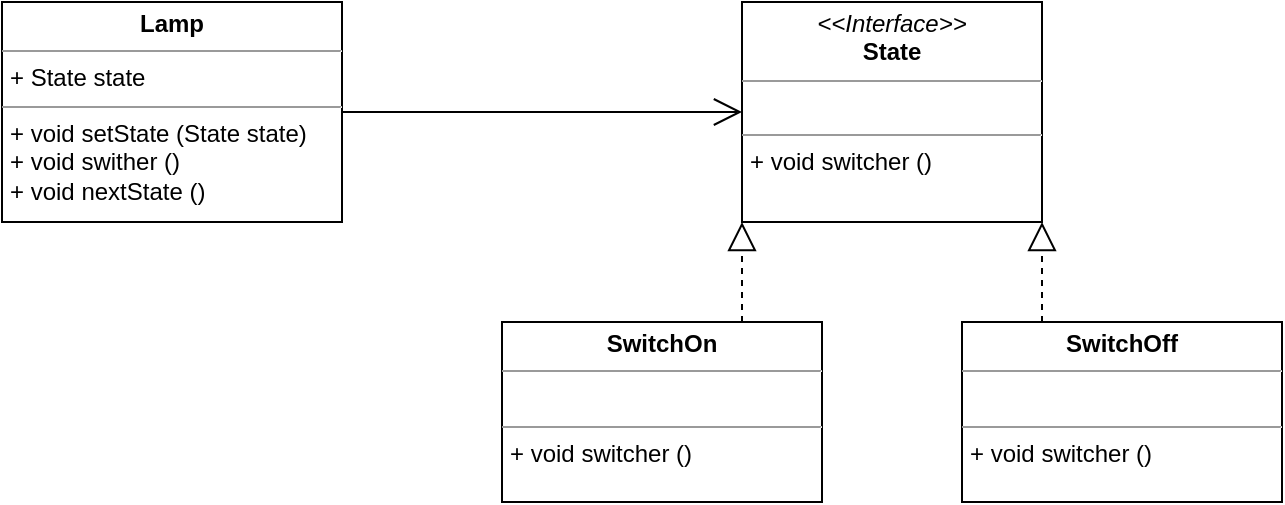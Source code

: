 <mxfile version="19.0.3" type="device"><diagram id="oSan80AUXYbxttJEfY_K" name="Страница 1"><mxGraphModel dx="1422" dy="865" grid="1" gridSize="10" guides="1" tooltips="1" connect="1" arrows="1" fold="1" page="1" pageScale="1" pageWidth="827" pageHeight="1169" math="0" shadow="0"><root><mxCell id="0"/><mxCell id="1" parent="0"/><mxCell id="WgUgO3_F0YrtiOk0r_vL-1" value="&lt;p style=&quot;margin:0px;margin-top:4px;text-align:center;&quot;&gt;&lt;b&gt;Lamp&lt;/b&gt;&lt;/p&gt;&lt;hr size=&quot;1&quot;&gt;&lt;p style=&quot;margin:0px;margin-left:4px;&quot;&gt;+ State state&lt;/p&gt;&lt;hr size=&quot;1&quot;&gt;&lt;p style=&quot;margin:0px;margin-left:4px;&quot;&gt;+ void setState (State state)&lt;/p&gt;&lt;p style=&quot;margin:0px;margin-left:4px;&quot;&gt;+ void swither ()&lt;/p&gt;&lt;p style=&quot;margin:0px;margin-left:4px;&quot;&gt;+ void nextState ()&lt;/p&gt;" style="verticalAlign=top;align=left;overflow=fill;fontSize=12;fontFamily=Helvetica;html=1;" vertex="1" parent="1"><mxGeometry x="120" y="40" width="170" height="110" as="geometry"/></mxCell><mxCell id="WgUgO3_F0YrtiOk0r_vL-2" value="&lt;p style=&quot;margin:0px;margin-top:4px;text-align:center;&quot;&gt;&lt;i&gt;&amp;lt;&amp;lt;Interface&amp;gt;&amp;gt;&lt;/i&gt;&lt;br&gt;&lt;b&gt;State&lt;/b&gt;&lt;/p&gt;&lt;hr size=&quot;1&quot;&gt;&lt;p style=&quot;margin:0px;margin-left:4px;&quot;&gt;&lt;br&gt;&lt;/p&gt;&lt;hr size=&quot;1&quot;&gt;&lt;p style=&quot;margin:0px;margin-left:4px;&quot;&gt;+ void switcher ()&lt;br&gt;&lt;br&gt;&lt;/p&gt;" style="verticalAlign=top;align=left;overflow=fill;fontSize=12;fontFamily=Helvetica;html=1;" vertex="1" parent="1"><mxGeometry x="490" y="40" width="150" height="110" as="geometry"/></mxCell><mxCell id="WgUgO3_F0YrtiOk0r_vL-3" value="&lt;p style=&quot;margin:0px;margin-top:4px;text-align:center;&quot;&gt;&lt;b&gt;SwitchOff&lt;/b&gt;&lt;/p&gt;&lt;hr size=&quot;1&quot;&gt;&lt;p style=&quot;margin:0px;margin-left:4px;&quot;&gt;&lt;br&gt;&lt;/p&gt;&lt;hr size=&quot;1&quot;&gt;&lt;p style=&quot;margin:0px;margin-left:4px;&quot;&gt;+ void switcher ()&lt;/p&gt;" style="verticalAlign=top;align=left;overflow=fill;fontSize=12;fontFamily=Helvetica;html=1;" vertex="1" parent="1"><mxGeometry x="600" y="200" width="160" height="90" as="geometry"/></mxCell><mxCell id="WgUgO3_F0YrtiOk0r_vL-4" value="&lt;p style=&quot;margin:0px;margin-top:4px;text-align:center;&quot;&gt;&lt;b&gt;SwitchOn&lt;/b&gt;&lt;/p&gt;&lt;hr size=&quot;1&quot;&gt;&lt;p style=&quot;margin:0px;margin-left:4px;&quot;&gt;&lt;br&gt;&lt;/p&gt;&lt;hr size=&quot;1&quot;&gt;&lt;p style=&quot;margin:0px;margin-left:4px;&quot;&gt;+ void switcher ()&lt;/p&gt;" style="verticalAlign=top;align=left;overflow=fill;fontSize=12;fontFamily=Helvetica;html=1;" vertex="1" parent="1"><mxGeometry x="370" y="200" width="160" height="90" as="geometry"/></mxCell><mxCell id="WgUgO3_F0YrtiOk0r_vL-5" value="" style="endArrow=block;dashed=1;endFill=0;endSize=12;html=1;rounded=0;entryX=1;entryY=1;entryDx=0;entryDy=0;exitX=0.25;exitY=0;exitDx=0;exitDy=0;" edge="1" parent="1" source="WgUgO3_F0YrtiOk0r_vL-3" target="WgUgO3_F0YrtiOk0r_vL-2"><mxGeometry width="160" relative="1" as="geometry"><mxPoint x="330" y="440" as="sourcePoint"/><mxPoint x="490" y="440" as="targetPoint"/></mxGeometry></mxCell><mxCell id="WgUgO3_F0YrtiOk0r_vL-6" value="" style="endArrow=block;dashed=1;endFill=0;endSize=12;html=1;rounded=0;entryX=0;entryY=1;entryDx=0;entryDy=0;exitX=0.75;exitY=0;exitDx=0;exitDy=0;" edge="1" parent="1" source="WgUgO3_F0YrtiOk0r_vL-4" target="WgUgO3_F0YrtiOk0r_vL-2"><mxGeometry width="160" relative="1" as="geometry"><mxPoint x="330" y="440" as="sourcePoint"/><mxPoint x="490" y="440" as="targetPoint"/></mxGeometry></mxCell><mxCell id="WgUgO3_F0YrtiOk0r_vL-7" value="" style="endArrow=open;endFill=1;endSize=12;html=1;rounded=0;entryX=0;entryY=0.5;entryDx=0;entryDy=0;exitX=1;exitY=0.5;exitDx=0;exitDy=0;" edge="1" parent="1" source="WgUgO3_F0YrtiOk0r_vL-1" target="WgUgO3_F0YrtiOk0r_vL-2"><mxGeometry width="160" relative="1" as="geometry"><mxPoint x="330" y="440" as="sourcePoint"/><mxPoint x="490" y="440" as="targetPoint"/></mxGeometry></mxCell></root></mxGraphModel></diagram></mxfile>